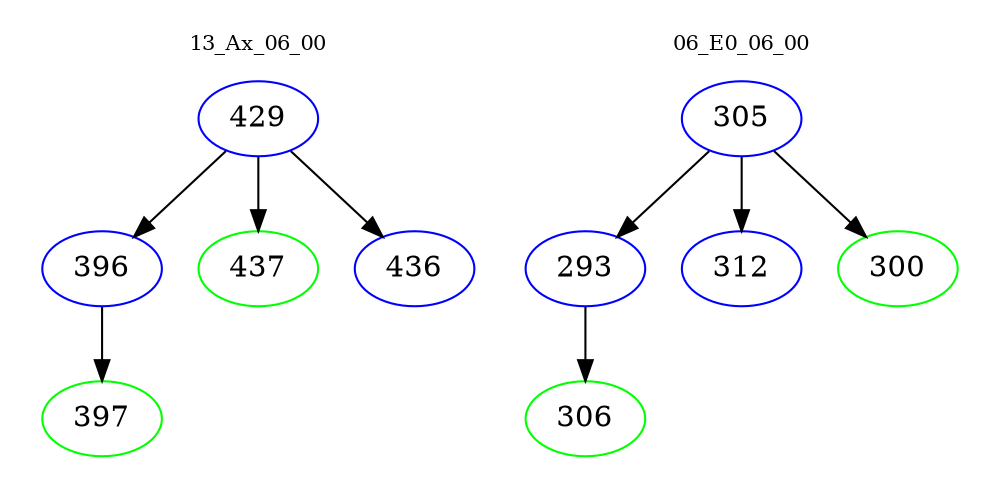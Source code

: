 digraph{
subgraph cluster_0 {
color = white
label = "13_Ax_06_00";
fontsize=10;
T0_429 [label="429", color="blue"]
T0_429 -> T0_396 [color="black"]
T0_396 [label="396", color="blue"]
T0_396 -> T0_397 [color="black"]
T0_397 [label="397", color="green"]
T0_429 -> T0_437 [color="black"]
T0_437 [label="437", color="green"]
T0_429 -> T0_436 [color="black"]
T0_436 [label="436", color="blue"]
}
subgraph cluster_1 {
color = white
label = "06_E0_06_00";
fontsize=10;
T1_305 [label="305", color="blue"]
T1_305 -> T1_293 [color="black"]
T1_293 [label="293", color="blue"]
T1_293 -> T1_306 [color="black"]
T1_306 [label="306", color="green"]
T1_305 -> T1_312 [color="black"]
T1_312 [label="312", color="blue"]
T1_305 -> T1_300 [color="black"]
T1_300 [label="300", color="green"]
}
}

